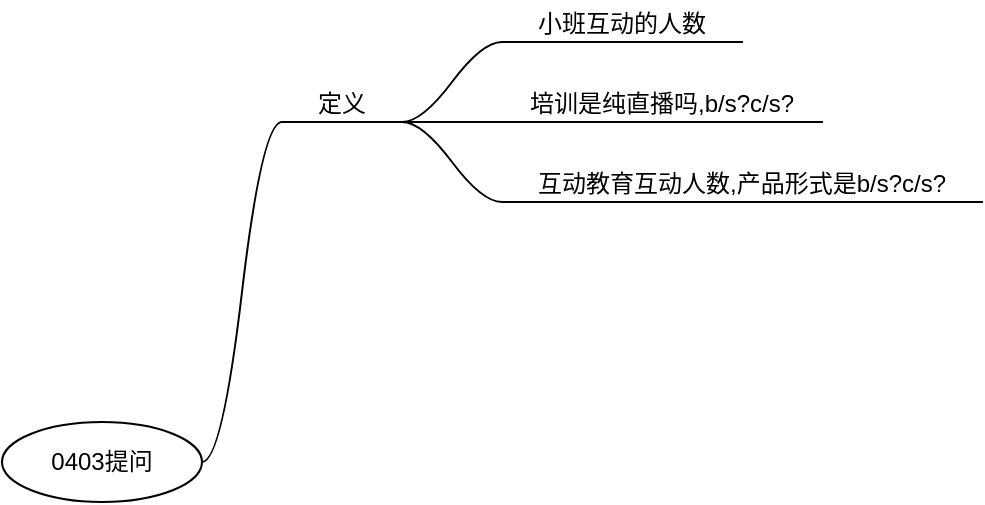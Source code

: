 <mxfile version="12.9.9" type="device" pages="5"><diagram id="fSsPrujW7fY3CKvQPe0S" name="第 1 页"><mxGraphModel dx="1662" dy="823" grid="1" gridSize="10" guides="1" tooltips="1" connect="1" arrows="1" fold="1" page="1" pageScale="1" pageWidth="827" pageHeight="1169" math="0" shadow="0"><root><mxCell id="0"/><mxCell id="1" parent="0"/><mxCell id="u_-yZ9LXJWBRkhO5XaCw-1" value="0403提问" style="ellipse;whiteSpace=wrap;html=1;align=center;newEdgeStyle={&quot;edgeStyle&quot;:&quot;entityRelationEdgeStyle&quot;,&quot;startArrow&quot;:&quot;none&quot;,&quot;endArrow&quot;:&quot;none&quot;,&quot;segment&quot;:10,&quot;curved&quot;:1};treeFolding=1;treeMoving=1;" parent="1" vertex="1"><mxGeometry x="190" y="230" width="100" height="40" as="geometry"/></mxCell><mxCell id="u_-yZ9LXJWBRkhO5XaCw-4" value="定义" style="whiteSpace=wrap;html=1;shape=partialRectangle;top=0;left=0;bottom=1;right=0;points=[[0,1],[1,1]];strokeColor=#000000;fillColor=none;align=center;verticalAlign=bottom;routingCenterY=0.5;snapToPoint=1;recursiveResize=0;autosize=1;treeFolding=1;treeMoving=1;newEdgeStyle={&quot;edgeStyle&quot;:&quot;entityRelationEdgeStyle&quot;,&quot;startArrow&quot;:&quot;none&quot;,&quot;endArrow&quot;:&quot;none&quot;,&quot;segment&quot;:10,&quot;curved&quot;:1};" parent="1" vertex="1"><mxGeometry x="330" y="60" width="60" height="20" as="geometry"/></mxCell><mxCell id="u_-yZ9LXJWBRkhO5XaCw-5" value="" style="edgeStyle=entityRelationEdgeStyle;startArrow=none;endArrow=none;segment=10;curved=1;" parent="1" source="u_-yZ9LXJWBRkhO5XaCw-1" target="u_-yZ9LXJWBRkhO5XaCw-4" edge="1"><mxGeometry relative="1" as="geometry"><mxPoint x="440" y="310" as="sourcePoint"/></mxGeometry></mxCell><mxCell id="u_-yZ9LXJWBRkhO5XaCw-8" value="小班互动的人数" style="whiteSpace=wrap;html=1;shape=partialRectangle;top=0;left=0;bottom=1;right=0;points=[[0,1],[1,1]];strokeColor=#000000;fillColor=none;align=center;verticalAlign=bottom;routingCenterY=0.5;snapToPoint=1;recursiveResize=0;autosize=1;treeFolding=1;treeMoving=1;newEdgeStyle={&quot;edgeStyle&quot;:&quot;entityRelationEdgeStyle&quot;,&quot;startArrow&quot;:&quot;none&quot;,&quot;endArrow&quot;:&quot;none&quot;,&quot;segment&quot;:10,&quot;curved&quot;:1};" parent="1" vertex="1"><mxGeometry x="440" y="20" width="120" height="20" as="geometry"/></mxCell><mxCell id="u_-yZ9LXJWBRkhO5XaCw-9" value="" style="edgeStyle=entityRelationEdgeStyle;startArrow=none;endArrow=none;segment=10;curved=1;" parent="1" source="u_-yZ9LXJWBRkhO5XaCw-4" target="u_-yZ9LXJWBRkhO5XaCw-8" edge="1"><mxGeometry relative="1" as="geometry"><mxPoint x="500" y="90" as="sourcePoint"/></mxGeometry></mxCell><mxCell id="u_-yZ9LXJWBRkhO5XaCw-10" value="培训是纯直播吗,b/s?c/s?" style="whiteSpace=wrap;html=1;shape=partialRectangle;top=0;left=0;bottom=1;right=0;points=[[0,1],[1,1]];strokeColor=#000000;fillColor=none;align=center;verticalAlign=bottom;routingCenterY=0.5;snapToPoint=1;recursiveResize=0;autosize=1;treeFolding=1;treeMoving=1;newEdgeStyle={&quot;edgeStyle&quot;:&quot;entityRelationEdgeStyle&quot;,&quot;startArrow&quot;:&quot;none&quot;,&quot;endArrow&quot;:&quot;none&quot;,&quot;segment&quot;:10,&quot;curved&quot;:1};" parent="1" vertex="1"><mxGeometry x="440" y="60" width="160" height="20" as="geometry"/></mxCell><mxCell id="u_-yZ9LXJWBRkhO5XaCw-11" value="" style="edgeStyle=entityRelationEdgeStyle;startArrow=none;endArrow=none;segment=10;curved=1;" parent="1" source="u_-yZ9LXJWBRkhO5XaCw-4" target="u_-yZ9LXJWBRkhO5XaCw-10" edge="1"><mxGeometry relative="1" as="geometry"><mxPoint x="450" y="120" as="sourcePoint"/></mxGeometry></mxCell><mxCell id="u_-yZ9LXJWBRkhO5XaCw-12" value="互动教育互动人数,产品形式是b/s?c/s?" style="whiteSpace=wrap;html=1;shape=partialRectangle;top=0;left=0;bottom=1;right=0;points=[[0,1],[1,1]];strokeColor=#000000;fillColor=none;align=center;verticalAlign=bottom;routingCenterY=0.5;snapToPoint=1;recursiveResize=0;autosize=1;treeFolding=1;treeMoving=1;newEdgeStyle={&quot;edgeStyle&quot;:&quot;entityRelationEdgeStyle&quot;,&quot;startArrow&quot;:&quot;none&quot;,&quot;endArrow&quot;:&quot;none&quot;,&quot;segment&quot;:10,&quot;curved&quot;:1};" parent="1" vertex="1"><mxGeometry x="440" y="100" width="240" height="20" as="geometry"/></mxCell><mxCell id="u_-yZ9LXJWBRkhO5XaCw-13" value="" style="edgeStyle=entityRelationEdgeStyle;startArrow=none;endArrow=none;segment=10;curved=1;" parent="1" source="u_-yZ9LXJWBRkhO5XaCw-4" target="u_-yZ9LXJWBRkhO5XaCw-12" edge="1"><mxGeometry relative="1" as="geometry"><mxPoint x="375" y="140" as="sourcePoint"/></mxGeometry></mxCell></root></mxGraphModel></diagram><diagram id="ePINOjU-5UbqpWzh4NCc" name="会议旁路"><mxGraphModel dx="1326" dy="807" grid="0" gridSize="10" guides="1" tooltips="1" connect="1" arrows="1" fold="1" page="1" pageScale="1" pageWidth="827" pageHeight="1169" math="0" shadow="0"><root><mxCell id="uF6rPzcfGL-a8es7umdL-0"/><mxCell id="uF6rPzcfGL-a8es7umdL-1" parent="uF6rPzcfGL-a8es7umdL-0"/><mxCell id="uF6rPzcfGL-a8es7umdL-28" style="edgeStyle=orthogonalEdgeStyle;rounded=0;orthogonalLoop=1;jettySize=auto;html=1;startArrow=none;startFill=0;strokeColor=#00FF00;" parent="uF6rPzcfGL-a8es7umdL-1" source="uF6rPzcfGL-a8es7umdL-2" target="uF6rPzcfGL-a8es7umdL-26" edge="1"><mxGeometry relative="1" as="geometry"/></mxCell><mxCell id="uF6rPzcfGL-a8es7umdL-2" value="" style="aspect=fixed;perimeter=ellipsePerimeter;html=1;align=center;shadow=0;dashed=0;spacingTop=3;image;image=img/lib/active_directory/users.svg;" parent="uF6rPzcfGL-a8es7umdL-1" vertex="1"><mxGeometry x="360" y="235" width="33" height="50" as="geometry"/></mxCell><mxCell id="uF6rPzcfGL-a8es7umdL-7" value="" style="rounded=0;orthogonalLoop=1;jettySize=auto;html=1;startArrow=classic;startFill=1;edgeStyle=orthogonalEdgeStyle;strokeColor=#FF0000;" parent="uF6rPzcfGL-a8es7umdL-1" source="uF6rPzcfGL-a8es7umdL-3" target="uF6rPzcfGL-a8es7umdL-8" edge="1"><mxGeometry relative="1" as="geometry"><mxPoint x="230" y="315" as="targetPoint"/><Array as="points"><mxPoint x="129" y="250"/></Array></mxGeometry></mxCell><mxCell id="uF6rPzcfGL-a8es7umdL-3" value="" style="aspect=fixed;perimeter=ellipsePerimeter;html=1;align=center;shadow=0;dashed=0;spacingTop=3;image;image=img/lib/active_directory/user.svg;" parent="uF6rPzcfGL-a8es7umdL-1" vertex="1"><mxGeometry x="120" y="120" width="18.5" height="50" as="geometry"/></mxCell><mxCell id="uF6rPzcfGL-a8es7umdL-18" style="rounded=0;orthogonalLoop=1;jettySize=auto;html=1;strokeColor=#FF0000;" parent="uF6rPzcfGL-a8es7umdL-1" source="uF6rPzcfGL-a8es7umdL-8" target="uF6rPzcfGL-a8es7umdL-2" edge="1"><mxGeometry relative="1" as="geometry"/></mxCell><mxCell id="uF6rPzcfGL-a8es7umdL-23" style="edgeStyle=none;rounded=0;orthogonalLoop=1;jettySize=auto;html=1;startArrow=none;startFill=0;strokeColor=#FF00FF;" parent="uF6rPzcfGL-a8es7umdL-1" source="uF6rPzcfGL-a8es7umdL-8" target="uF6rPzcfGL-a8es7umdL-22" edge="1"><mxGeometry relative="1" as="geometry"/></mxCell><mxCell id="uF6rPzcfGL-a8es7umdL-8" value="SFU" style="aspect=fixed;perimeter=ellipsePerimeter;html=1;align=center;shadow=0;dashed=0;spacingTop=3;image;image=img/lib/active_directory/generic_server.svg;labelPosition=center;verticalLabelPosition=middle;verticalAlign=middle;" parent="uF6rPzcfGL-a8es7umdL-1" vertex="1"><mxGeometry x="240" y="200" width="67.2" height="120" as="geometry"/></mxCell><mxCell id="uF6rPzcfGL-a8es7umdL-13" value="" style="aspect=fixed;perimeter=ellipsePerimeter;html=1;align=center;shadow=0;dashed=0;spacingTop=3;image;image=img/lib/active_directory/user.svg;" parent="uF6rPzcfGL-a8es7umdL-1" vertex="1"><mxGeometry x="120" y="270" width="18.5" height="50" as="geometry"/></mxCell><mxCell id="uF6rPzcfGL-a8es7umdL-25" style="edgeStyle=none;rounded=0;orthogonalLoop=1;jettySize=auto;html=1;startArrow=none;startFill=0;strokeColor=#FF00FF;" parent="uF6rPzcfGL-a8es7umdL-1" source="uF6rPzcfGL-a8es7umdL-22" target="uF6rPzcfGL-a8es7umdL-24" edge="1"><mxGeometry relative="1" as="geometry"/></mxCell><mxCell id="uF6rPzcfGL-a8es7umdL-22" value="旁路" style="aspect=fixed;perimeter=ellipsePerimeter;html=1;align=center;shadow=0;dashed=0;spacingTop=3;image;image=img/lib/active_directory/generic_server.svg;labelPosition=center;verticalLabelPosition=middle;verticalAlign=middle;" parent="uF6rPzcfGL-a8es7umdL-1" vertex="1"><mxGeometry x="240" y="360" width="67.2" height="120" as="geometry"/></mxCell><mxCell id="uF6rPzcfGL-a8es7umdL-24" value="" style="aspect=fixed;perimeter=ellipsePerimeter;html=1;align=center;shadow=0;dashed=0;spacingTop=3;image;image=img/lib/active_directory/users.svg;" parent="uF6rPzcfGL-a8es7umdL-1" vertex="1"><mxGeometry x="360" y="395" width="33" height="50" as="geometry"/></mxCell><mxCell id="uF6rPzcfGL-a8es7umdL-30" style="edgeStyle=orthogonalEdgeStyle;rounded=0;orthogonalLoop=1;jettySize=auto;html=1;startArrow=none;startFill=0;strokeColor=#00FF00;" parent="uF6rPzcfGL-a8es7umdL-1" source="uF6rPzcfGL-a8es7umdL-26" target="uF6rPzcfGL-a8es7umdL-13" edge="1"><mxGeometry relative="1" as="geometry"><mxPoint x="80" y="420" as="targetPoint"/><Array as="points"><mxPoint x="60" y="100"/><mxPoint x="60" y="300"/></Array></mxGeometry></mxCell><mxCell id="uF6rPzcfGL-a8es7umdL-26" value="合成" style="aspect=fixed;perimeter=ellipsePerimeter;html=1;align=center;shadow=0;dashed=0;spacingTop=3;image;image=img/lib/active_directory/generic_server.svg;labelPosition=center;verticalLabelPosition=middle;verticalAlign=middle;" parent="uF6rPzcfGL-a8es7umdL-1" vertex="1"><mxGeometry x="240" y="40" width="67.2" height="120" as="geometry"/></mxCell><mxCell id="uF6rPzcfGL-a8es7umdL-29" style="edgeStyle=orthogonalEdgeStyle;rounded=0;orthogonalLoop=1;jettySize=auto;html=1;startArrow=none;startFill=0;strokeColor=#00FF00;" parent="uF6rPzcfGL-a8es7umdL-1" source="uF6rPzcfGL-a8es7umdL-3" target="uF6rPzcfGL-a8es7umdL-26" edge="1"><mxGeometry relative="1" as="geometry"><mxPoint x="206" y="190" as="targetPoint"/><Array as="points"><mxPoint x="220" y="145"/><mxPoint x="220" y="145"/></Array></mxGeometry></mxCell><mxCell id="uF6rPzcfGL-a8es7umdL-17" value="" style="rounded=0;orthogonalLoop=1;jettySize=auto;html=1;startArrow=classic;startFill=1;edgeStyle=orthogonalEdgeStyle;strokeColor=#FF0000;" parent="uF6rPzcfGL-a8es7umdL-1" source="uF6rPzcfGL-a8es7umdL-8" target="uF6rPzcfGL-a8es7umdL-13" edge="1"><mxGeometry relative="1" as="geometry"><mxPoint x="140" y="380" as="targetPoint"/><Array as="points"><mxPoint x="160" y="300"/><mxPoint x="160" y="300"/></Array></mxGeometry></mxCell><mxCell id="uF6rPzcfGL-a8es7umdL-33" value="会议旁路模型&lt;br&gt;&lt;br&gt;&lt;div style=&quot;text-align: left&quot;&gt;&lt;span&gt;特点:&lt;/span&gt;&lt;/div&gt;&lt;div style=&quot;text-align: left&quot;&gt;&lt;span&gt;- 参与互动的在webrtc系统中,不参与互动在旁路系统中&lt;/span&gt;&lt;/div&gt;&lt;div style=&quot;text-align: left&quot;&gt;&lt;span&gt;- 有几个互动的参与者,非与会者者要拉去所有与会者的流&lt;/span&gt;&lt;/div&gt;&lt;div style=&quot;text-align: left&quot;&gt;&lt;span&gt;- 特定角色(老师)会接受其他与会者的流&lt;/span&gt;&lt;/div&gt;&lt;div style=&quot;text-align: left&quot;&gt;&lt;span&gt;&lt;br&gt;&lt;/span&gt;&lt;/div&gt;&lt;div style=&quot;text-align: left&quot;&gt;&lt;span&gt;要解决的问题:&lt;/span&gt;&lt;/div&gt;&lt;div style=&quot;text-align: left&quot;&gt;&lt;span&gt;- 弱网&lt;/span&gt;&lt;/div&gt;&lt;div style=&quot;text-align: left&quot;&gt;&lt;span&gt;- sfu最佳颗粒度(单会议最多人数)&lt;/span&gt;&lt;/div&gt;&lt;div style=&quot;text-align: left&quot;&gt;&lt;span&gt;- 就近接入,跨网跨地域(配合上面的颗粒度,需要一个感染模型)&lt;/span&gt;&lt;/div&gt;&lt;div style=&quot;text-align: left&quot;&gt;&lt;span&gt;- 录制同步等机制&lt;/span&gt;&lt;/div&gt;" style="text;html=1;strokeColor=none;fillColor=#ffffff;align=center;verticalAlign=middle;whiteSpace=wrap;rounded=0;labelBackgroundColor=none;labelBorderColor=none;" parent="uF6rPzcfGL-a8es7umdL-1" vertex="1"><mxGeometry x="440" y="120" width="330" height="200" as="geometry"/></mxCell></root></mxGraphModel></diagram><diagram name="直播连麦" id="QXB9KtVz55ynztKMXf_U"><mxGraphModel dx="1326" dy="807" grid="0" gridSize="10" guides="0" tooltips="1" connect="1" arrows="1" fold="1" page="1" pageScale="1" pageWidth="827" pageHeight="1169" math="0" shadow="0"><root><mxCell id="6YxUA49Hx4ih40mfpdZ0-0"/><mxCell id="6YxUA49Hx4ih40mfpdZ0-1" parent="6YxUA49Hx4ih40mfpdZ0-0"/><mxCell id="6YxUA49Hx4ih40mfpdZ0-5" value="" style="aspect=fixed;perimeter=ellipsePerimeter;html=1;align=center;shadow=0;dashed=0;spacingTop=3;image;image=img/lib/active_directory/user.svg;" parent="6YxUA49Hx4ih40mfpdZ0-1" vertex="1"><mxGeometry x="140" y="85" width="18.5" height="50" as="geometry"/></mxCell><mxCell id="W1NVXy6pQrSPkU8Kk0P5-5" style="rounded=0;orthogonalLoop=1;jettySize=auto;html=1;startArrow=classic;startFill=1;strokeColor=#FF00FF;" parent="6YxUA49Hx4ih40mfpdZ0-1" source="6YxUA49Hx4ih40mfpdZ0-8" target="6YxUA49Hx4ih40mfpdZ0-5" edge="1"><mxGeometry relative="1" as="geometry"/></mxCell><mxCell id="W1NVXy6pQrSPkU8Kk0P5-6" style="rounded=0;orthogonalLoop=1;jettySize=auto;html=1;startArrow=classic;startFill=1;strokeColor=#FF00FF;" parent="6YxUA49Hx4ih40mfpdZ0-1" source="6YxUA49Hx4ih40mfpdZ0-8" target="W1NVXy6pQrSPkU8Kk0P5-4" edge="1"><mxGeometry relative="1" as="geometry"/></mxCell><mxCell id="W1NVXy6pQrSPkU8Kk0P5-7" style="rounded=0;orthogonalLoop=1;jettySize=auto;html=1;startArrow=classic;startFill=1;strokeColor=#FF00FF;" parent="6YxUA49Hx4ih40mfpdZ0-1" source="6YxUA49Hx4ih40mfpdZ0-8" target="6YxUA49Hx4ih40mfpdZ0-9" edge="1"><mxGeometry relative="1" as="geometry"/></mxCell><mxCell id="6YxUA49Hx4ih40mfpdZ0-8" value="SFU" style="aspect=fixed;perimeter=ellipsePerimeter;html=1;align=center;shadow=0;dashed=0;spacingTop=3;image;image=img/lib/active_directory/generic_server.svg;labelPosition=center;verticalLabelPosition=middle;verticalAlign=middle;" parent="6YxUA49Hx4ih40mfpdZ0-1" vertex="1"><mxGeometry x="220" y="50" width="67.2" height="120" as="geometry"/></mxCell><mxCell id="W1NVXy6pQrSPkU8Kk0P5-8" style="edgeStyle=none;rounded=0;orthogonalLoop=1;jettySize=auto;html=1;startArrow=none;startFill=0;strokeColor=#FF00FF;" parent="6YxUA49Hx4ih40mfpdZ0-1" source="6YxUA49Hx4ih40mfpdZ0-9" target="6YxUA49Hx4ih40mfpdZ0-11" edge="1"><mxGeometry relative="1" as="geometry"/></mxCell><mxCell id="6YxUA49Hx4ih40mfpdZ0-9" value="" style="aspect=fixed;perimeter=ellipsePerimeter;html=1;align=center;shadow=0;dashed=0;spacingTop=3;image;image=img/lib/active_directory/user.svg;" parent="6YxUA49Hx4ih40mfpdZ0-1" vertex="1"><mxGeometry x="244.35" y="220" width="18.5" height="50" as="geometry"/></mxCell><mxCell id="W1NVXy6pQrSPkU8Kk0P5-1" style="edgeStyle=orthogonalEdgeStyle;rounded=0;orthogonalLoop=1;jettySize=auto;html=1;startArrow=none;startFill=0;strokeColor=#FF00FF;" parent="6YxUA49Hx4ih40mfpdZ0-1" source="6YxUA49Hx4ih40mfpdZ0-11" target="6YxUA49Hx4ih40mfpdZ0-12" edge="1"><mxGeometry relative="1" as="geometry"/></mxCell><mxCell id="6YxUA49Hx4ih40mfpdZ0-11" value="旁路" style="aspect=fixed;perimeter=ellipsePerimeter;html=1;align=center;shadow=0;dashed=0;spacingTop=3;image;image=img/lib/active_directory/generic_server.svg;labelPosition=center;verticalLabelPosition=middle;verticalAlign=middle;" parent="6YxUA49Hx4ih40mfpdZ0-1" vertex="1"><mxGeometry x="240" y="360" width="67.2" height="120" as="geometry"/></mxCell><mxCell id="6YxUA49Hx4ih40mfpdZ0-12" value="" style="aspect=fixed;perimeter=ellipsePerimeter;html=1;align=center;shadow=0;dashed=0;spacingTop=3;image;image=img/lib/active_directory/users.svg;" parent="6YxUA49Hx4ih40mfpdZ0-1" vertex="1"><mxGeometry x="360" y="395" width="33" height="50" as="geometry"/></mxCell><mxCell id="6YxUA49Hx4ih40mfpdZ0-17" value="直播连麦模型&lt;br&gt;&lt;br&gt;&lt;div style=&quot;text-align: left&quot;&gt;&lt;span&gt;特点:&lt;/span&gt;&lt;/div&gt;&lt;div style=&quot;text-align: left&quot;&gt;&lt;span&gt;- 参与互动的在webrtc系统中,不参与互动在旁路系统中&lt;/span&gt;&lt;/div&gt;&lt;div style=&quot;text-align: left&quot;&gt;- 特定角色(老师)才能将流推给非与会者&lt;/div&gt;&lt;div style=&quot;text-align: left&quot;&gt;- 除老师外的与会者的身份也可以变为非与会者&lt;/div&gt;&lt;div style=&quot;text-align: left&quot;&gt;- sfu压力减少,旁路入口稳定&lt;/div&gt;&lt;div style=&quot;text-align: left&quot;&gt;- 会议和旁路彻底分开,会议可以提前录制,直播可以后期处理&lt;/div&gt;&lt;div style=&quot;text-align: left&quot;&gt;&lt;span&gt;&lt;br&gt;&lt;/span&gt;&lt;/div&gt;&lt;div style=&quot;text-align: left&quot;&gt;&lt;span&gt;要解决的问题:&lt;/span&gt;&lt;/div&gt;&lt;div style=&quot;text-align: left&quot;&gt;- 老师端混流(技术手段可规避&lt;span&gt;)&lt;/span&gt;&lt;/div&gt;&lt;div style=&quot;text-align: left&quot;&gt;&lt;span&gt;- 老师端看学生(业务手段可规避),可采取合成方案&lt;/span&gt;&lt;/div&gt;&lt;div style=&quot;text-align: left&quot;&gt;&lt;span&gt;- 规定老师端硬件&lt;/span&gt;&lt;/div&gt;&lt;div style=&quot;text-align: left&quot;&gt;&lt;span&gt;- 同时与会者数量不能超过sfu最佳颗粒度&lt;/span&gt;&lt;/div&gt;" style="text;html=1;strokeColor=none;fillColor=#ffffff;align=center;verticalAlign=middle;whiteSpace=wrap;rounded=0;labelBackgroundColor=none;labelBorderColor=none;" parent="6YxUA49Hx4ih40mfpdZ0-1" vertex="1"><mxGeometry x="440" y="120" width="330" height="200" as="geometry"/></mxCell><mxCell id="W1NVXy6pQrSPkU8Kk0P5-4" value="" style="aspect=fixed;perimeter=ellipsePerimeter;html=1;align=center;shadow=0;dashed=0;spacingTop=3;image;image=img/lib/active_directory/user.svg;" parent="6YxUA49Hx4ih40mfpdZ0-1" vertex="1"><mxGeometry x="360" y="85" width="18.5" height="50" as="geometry"/></mxCell></root></mxGraphModel></diagram><diagram name="创新" id="PqPFY8GPTyBjsToiUeyI"><mxGraphModel dx="813" dy="470" grid="0" gridSize="10" guides="1" tooltips="0" connect="1" arrows="1" fold="1" page="1" pageScale="1" pageWidth="827" pageHeight="1169" math="0" shadow="0"><root><mxCell id="zQB6lnqfaNByuwGpoMz4-0"/><mxCell id="zQB6lnqfaNByuwGpoMz4-1" parent="zQB6lnqfaNByuwGpoMz4-0"/><mxCell id="FCB_EIYJqISmCGLOxfDl-4" style="edgeStyle=none;rounded=0;orthogonalLoop=1;jettySize=auto;html=1;startArrow=none;startFill=0;strokeColor=#FF00FF;" parent="zQB6lnqfaNByuwGpoMz4-1" source="zQB6lnqfaNByuwGpoMz4-2" target="FCB_EIYJqISmCGLOxfDl-5" edge="1"><mxGeometry relative="1" as="geometry"><mxPoint x="147" y="190" as="targetPoint"/></mxGeometry></mxCell><mxCell id="zQB6lnqfaNByuwGpoMz4-2" value="" style="aspect=fixed;perimeter=ellipsePerimeter;html=1;align=center;shadow=0;dashed=0;spacingTop=3;image;image=img/lib/active_directory/user.svg;" parent="zQB6lnqfaNByuwGpoMz4-1" vertex="1"><mxGeometry x="140" y="85" width="18.5" height="50" as="geometry"/></mxCell><mxCell id="zQB6lnqfaNByuwGpoMz4-3" style="rounded=0;orthogonalLoop=1;jettySize=auto;html=1;startArrow=classic;startFill=1;strokeColor=#FF00FF;" parent="zQB6lnqfaNByuwGpoMz4-1" source="zQB6lnqfaNByuwGpoMz4-6" target="zQB6lnqfaNByuwGpoMz4-2" edge="1"><mxGeometry relative="1" as="geometry"/></mxCell><mxCell id="zQB6lnqfaNByuwGpoMz4-4" style="rounded=0;orthogonalLoop=1;jettySize=auto;html=1;startArrow=classic;startFill=1;strokeColor=#FF00FF;" parent="zQB6lnqfaNByuwGpoMz4-1" source="zQB6lnqfaNByuwGpoMz4-6" target="zQB6lnqfaNByuwGpoMz4-13" edge="1"><mxGeometry relative="1" as="geometry"/></mxCell><mxCell id="zQB6lnqfaNByuwGpoMz4-5" style="rounded=0;orthogonalLoop=1;jettySize=auto;html=1;startArrow=classic;startFill=1;strokeColor=#FF00FF;" parent="zQB6lnqfaNByuwGpoMz4-1" source="zQB6lnqfaNByuwGpoMz4-6" target="zQB6lnqfaNByuwGpoMz4-8" edge="1"><mxGeometry relative="1" as="geometry"/></mxCell><mxCell id="FCB_EIYJqISmCGLOxfDl-0" value="webrtc" style="text;html=1;align=center;verticalAlign=middle;resizable=0;points=[];" parent="zQB6lnqfaNByuwGpoMz4-5" vertex="1" connectable="0"><mxGeometry x="0.211" relative="1" as="geometry"><mxPoint x="19.87" as="offset"/></mxGeometry></mxCell><mxCell id="zQB6lnqfaNByuwGpoMz4-6" value="SFU" style="aspect=fixed;perimeter=ellipsePerimeter;html=1;align=center;shadow=0;dashed=0;spacingTop=3;image;image=img/lib/active_directory/generic_server.svg;labelPosition=center;verticalLabelPosition=middle;verticalAlign=middle;" parent="zQB6lnqfaNByuwGpoMz4-1" vertex="1"><mxGeometry x="220" y="50" width="67.2" height="120" as="geometry"/></mxCell><mxCell id="zQB6lnqfaNByuwGpoMz4-7" style="edgeStyle=none;rounded=0;orthogonalLoop=1;jettySize=auto;html=1;startArrow=none;startFill=0;strokeColor=#FF00FF;" parent="zQB6lnqfaNByuwGpoMz4-1" source="zQB6lnqfaNByuwGpoMz4-8" target="zQB6lnqfaNByuwGpoMz4-10" edge="1"><mxGeometry relative="1" as="geometry"/></mxCell><mxCell id="FCB_EIYJqISmCGLOxfDl-1" value="rtmp" style="text;html=1;align=center;verticalAlign=middle;resizable=0;points=[];" parent="zQB6lnqfaNByuwGpoMz4-7" vertex="1" connectable="0"><mxGeometry x="-0.184" relative="1" as="geometry"><mxPoint x="19.4" y="13.63" as="offset"/></mxGeometry></mxCell><mxCell id="zQB6lnqfaNByuwGpoMz4-8" value="obs" style="aspect=fixed;perimeter=ellipsePerimeter;html=1;align=left;shadow=0;dashed=0;spacingTop=3;image;image=img/lib/active_directory/user.svg;labelPosition=right;verticalLabelPosition=middle;verticalAlign=middle;" parent="zQB6lnqfaNByuwGpoMz4-1" vertex="1"><mxGeometry x="244.35" y="220" width="18.5" height="50" as="geometry"/></mxCell><mxCell id="zQB6lnqfaNByuwGpoMz4-9" style="edgeStyle=orthogonalEdgeStyle;rounded=0;orthogonalLoop=1;jettySize=auto;html=1;startArrow=none;startFill=0;strokeColor=#FF00FF;" parent="zQB6lnqfaNByuwGpoMz4-1" source="zQB6lnqfaNByuwGpoMz4-10" target="zQB6lnqfaNByuwGpoMz4-11" edge="1"><mxGeometry relative="1" as="geometry"/></mxCell><mxCell id="zQB6lnqfaNByuwGpoMz4-10" value="旁路" style="aspect=fixed;perimeter=ellipsePerimeter;html=1;align=center;shadow=0;dashed=0;spacingTop=3;image;image=img/lib/active_directory/generic_server.svg;labelPosition=center;verticalLabelPosition=middle;verticalAlign=middle;" parent="zQB6lnqfaNByuwGpoMz4-1" vertex="1"><mxGeometry x="240" y="360" width="67.2" height="120" as="geometry"/></mxCell><mxCell id="zQB6lnqfaNByuwGpoMz4-11" value="" style="aspect=fixed;perimeter=ellipsePerimeter;html=1;align=center;shadow=0;dashed=0;spacingTop=3;image;image=img/lib/active_directory/users.svg;" parent="zQB6lnqfaNByuwGpoMz4-1" vertex="1"><mxGeometry x="360" y="395" width="33" height="50" as="geometry"/></mxCell><mxCell id="zQB6lnqfaNByuwGpoMz4-12" value="创新&lt;br&gt;&lt;br&gt;&lt;div style=&quot;text-align: left&quot;&gt;&lt;span&gt;特点:&lt;/span&gt;&lt;/div&gt;&lt;div style=&quot;text-align: left&quot;&gt;&lt;span&gt;- 参与互动的在webrtc系统中,不参与互动在旁路系统中&lt;/span&gt;&lt;/div&gt;&lt;div style=&quot;text-align: left&quot;&gt;- 特定角色(老师)才能将流推给非与会者&lt;/div&gt;&lt;div style=&quot;text-align: left&quot;&gt;- 除老师外的与会者的身份也可以变为非与会者&lt;/div&gt;&lt;div style=&quot;text-align: left&quot;&gt;- sfu压力减少,旁路入口稳定&lt;/div&gt;&lt;div style=&quot;text-align: left&quot;&gt;- 会议和旁路彻底分开,会议可以提前录制,直播可以后期处理&lt;/div&gt;&lt;div style=&quot;text-align: left&quot;&gt;&lt;span&gt;&lt;br&gt;&lt;/span&gt;&lt;/div&gt;&lt;div style=&quot;text-align: left&quot;&gt;&lt;span&gt;要解决的问题:&lt;/span&gt;&lt;/div&gt;&lt;div style=&quot;text-align: left&quot;&gt;&lt;span&gt;- 引入obs,业务上重新定义老师看学生&lt;/span&gt;&lt;/div&gt;&lt;div style=&quot;text-align: left&quot;&gt;&amp;nbsp; &amp;nbsp; - 老师端混流(obs混流&lt;span&gt;)&lt;/span&gt;&lt;/div&gt;&lt;div style=&quot;text-align: left&quot;&gt;&lt;span&gt;&amp;nbsp; &amp;nbsp; - 老师端看学生(电视墙方案)&lt;/span&gt;&lt;/div&gt;&lt;div style=&quot;text-align: left&quot;&gt;&lt;span&gt;- 规定老师端硬件&lt;/span&gt;&lt;/div&gt;&lt;div style=&quot;text-align: left&quot;&gt;&lt;span&gt;- 同时与会者数量不能超过sfu最佳颗粒度&lt;/span&gt;&lt;/div&gt;" style="text;html=1;strokeColor=none;fillColor=#ffffff;align=center;verticalAlign=middle;whiteSpace=wrap;rounded=0;labelBackgroundColor=none;labelBorderColor=none;" parent="zQB6lnqfaNByuwGpoMz4-1" vertex="1"><mxGeometry x="440" y="120" width="330" height="240" as="geometry"/></mxCell><mxCell id="zQB6lnqfaNByuwGpoMz4-13" value="" style="aspect=fixed;perimeter=ellipsePerimeter;html=1;align=center;shadow=0;dashed=0;spacingTop=3;image;image=img/lib/active_directory/user.svg;" parent="zQB6lnqfaNByuwGpoMz4-1" vertex="1"><mxGeometry x="360" y="85" width="18.5" height="50" as="geometry"/></mxCell><mxCell id="FCB_EIYJqISmCGLOxfDl-6" style="edgeStyle=none;rounded=0;orthogonalLoop=1;jettySize=auto;html=1;startArrow=none;startFill=0;strokeColor=#FF00FF;" parent="zQB6lnqfaNByuwGpoMz4-1" source="FCB_EIYJqISmCGLOxfDl-5" target="zQB6lnqfaNByuwGpoMz4-8" edge="1"><mxGeometry relative="1" as="geometry"/></mxCell><mxCell id="FCB_EIYJqISmCGLOxfDl-5" value="File" style="aspect=fixed;perimeter=ellipsePerimeter;html=1;align=center;shadow=0;dashed=0;spacingTop=3;image;image=img/lib/active_directory/generic_server.svg;labelBackgroundColor=#ffffff;fillColor=#ffffff;labelPosition=center;verticalLabelPosition=middle;verticalAlign=middle;" parent="zQB6lnqfaNByuwGpoMz4-1" vertex="1"><mxGeometry x="126.85" y="205" width="44.8" height="80" as="geometry"/></mxCell></root></mxGraphModel></diagram><diagram id="LPud8z_2JSJRzphBTBuG" name="媒体交互模块"><mxGraphModel dx="953" dy="591" grid="1" gridSize="10" guides="1" tooltips="1" connect="1" arrows="1" fold="1" page="1" pageScale="1" pageWidth="827" pageHeight="1169" math="0" shadow="0"><root><mxCell id="R12c1IpOqPt-calEfd0B-0"/><mxCell id="R12c1IpOqPt-calEfd0B-1" parent="R12c1IpOqPt-calEfd0B-0"/><mxCell id="b6Rt61BWxq3orC016NU1-0" value="meet" style="rounded=0;whiteSpace=wrap;html=1;labelPosition=center;verticalLabelPosition=top;align=center;verticalAlign=bottom;" vertex="1" parent="R12c1IpOqPt-calEfd0B-1"><mxGeometry x="40" y="40" width="200" height="440" as="geometry"/></mxCell><mxCell id="ltsbaFQMI8td2Jg3ckpc-24" style="edgeStyle=orthogonalEdgeStyle;rounded=0;orthogonalLoop=1;jettySize=auto;html=1;entryX=0.5;entryY=0;entryDx=0;entryDy=0;endArrow=none;endFill=0;strokeWidth=5;" edge="1" parent="R12c1IpOqPt-calEfd0B-1" source="ltsbaFQMI8td2Jg3ckpc-2" target="ltsbaFQMI8td2Jg3ckpc-15"><mxGeometry relative="1" as="geometry"/></mxCell><mxCell id="ltsbaFQMI8td2Jg3ckpc-2" value="live" style="rounded=0;whiteSpace=wrap;html=1;labelPosition=center;verticalLabelPosition=top;align=center;verticalAlign=bottom;" vertex="1" parent="R12c1IpOqPt-calEfd0B-1"><mxGeometry x="320" y="40" width="200" height="440" as="geometry"/></mxCell><mxCell id="ltsbaFQMI8td2Jg3ckpc-25" style="edgeStyle=orthogonalEdgeStyle;rounded=0;orthogonalLoop=1;jettySize=auto;html=1;endArrow=none;endFill=0;strokeWidth=5;" edge="1" parent="R12c1IpOqPt-calEfd0B-1" source="ltsbaFQMI8td2Jg3ckpc-3" target="ltsbaFQMI8td2Jg3ckpc-15"><mxGeometry relative="1" as="geometry"><Array as="points"><mxPoint x="700" y="510"/><mxPoint x="700" y="510"/></Array></mxGeometry></mxCell><mxCell id="ltsbaFQMI8td2Jg3ckpc-3" value="vod" style="rounded=0;whiteSpace=wrap;html=1;labelPosition=center;verticalLabelPosition=top;align=center;verticalAlign=bottom;" vertex="1" parent="R12c1IpOqPt-calEfd0B-1"><mxGeometry x="600" y="40" width="200" height="440" as="geometry"/></mxCell><mxCell id="ltsbaFQMI8td2Jg3ckpc-4" value="ice" style="rounded=0;whiteSpace=wrap;html=1;fillColor=#ffffff;" vertex="1" parent="R12c1IpOqPt-calEfd0B-1"><mxGeometry x="50" y="60" width="40" height="400" as="geometry"/></mxCell><mxCell id="ltsbaFQMI8td2Jg3ckpc-14" style="edgeStyle=orthogonalEdgeStyle;rounded=0;orthogonalLoop=1;jettySize=auto;html=1;endArrow=none;endFill=0;" edge="1" parent="R12c1IpOqPt-calEfd0B-1" source="ltsbaFQMI8td2Jg3ckpc-5" target="ltsbaFQMI8td2Jg3ckpc-6"><mxGeometry relative="1" as="geometry"><Array as="points"><mxPoint x="195" y="390"/><mxPoint x="195" y="390"/></Array></mxGeometry></mxCell><mxCell id="ltsbaFQMI8td2Jg3ckpc-16" style="edgeStyle=orthogonalEdgeStyle;rounded=0;orthogonalLoop=1;jettySize=auto;html=1;endArrow=none;endFill=0;strokeWidth=5;" edge="1" parent="R12c1IpOqPt-calEfd0B-1" source="ltsbaFQMI8td2Jg3ckpc-5" target="ltsbaFQMI8td2Jg3ckpc-15"><mxGeometry relative="1" as="geometry"><Array as="points"><mxPoint x="120" y="420"/><mxPoint x="120" y="420"/></Array></mxGeometry></mxCell><mxCell id="ltsbaFQMI8td2Jg3ckpc-5" value="signal" style="rounded=0;whiteSpace=wrap;html=1;fillColor=#ffffff;" vertex="1" parent="R12c1IpOqPt-calEfd0B-1"><mxGeometry x="100" y="320" width="120" height="60" as="geometry"/></mxCell><mxCell id="ltsbaFQMI8td2Jg3ckpc-6" value="sfu&lt;br&gt;kurento" style="rounded=0;whiteSpace=wrap;html=1;fillColor=#ffffff;" vertex="1" parent="R12c1IpOqPt-calEfd0B-1"><mxGeometry x="170" y="400" width="50" height="60" as="geometry"/></mxCell><mxCell id="ltsbaFQMI8td2Jg3ckpc-11" style="edgeStyle=orthogonalEdgeStyle;rounded=0;orthogonalLoop=1;jettySize=auto;html=1;endArrow=none;endFill=0;" edge="1" parent="R12c1IpOqPt-calEfd0B-1" source="ltsbaFQMI8td2Jg3ckpc-7" target="ltsbaFQMI8td2Jg3ckpc-5"><mxGeometry relative="1" as="geometry"><Array as="points"><mxPoint x="125" y="310"/><mxPoint x="125" y="310"/></Array></mxGeometry></mxCell><mxCell id="ltsbaFQMI8td2Jg3ckpc-7" value="主持人&lt;br&gt;client" style="rounded=0;whiteSpace=wrap;html=1;fillColor=#ffffff;" vertex="1" parent="R12c1IpOqPt-calEfd0B-1"><mxGeometry x="100" y="200" width="50" height="60" as="geometry"/></mxCell><mxCell id="ltsbaFQMI8td2Jg3ckpc-13" style="edgeStyle=orthogonalEdgeStyle;rounded=0;orthogonalLoop=1;jettySize=auto;html=1;endArrow=none;endFill=0;" edge="1" parent="R12c1IpOqPt-calEfd0B-1" source="ltsbaFQMI8td2Jg3ckpc-8" target="ltsbaFQMI8td2Jg3ckpc-5"><mxGeometry relative="1" as="geometry"><Array as="points"><mxPoint x="195" y="310"/><mxPoint x="195" y="310"/></Array></mxGeometry></mxCell><mxCell id="ltsbaFQMI8td2Jg3ckpc-8" value="与会者&lt;br&gt;web" style="rounded=0;whiteSpace=wrap;html=1;fillColor=#ffffff;" vertex="1" parent="R12c1IpOqPt-calEfd0B-1"><mxGeometry x="170" y="200" width="50" height="60" as="geometry"/></mxCell><mxCell id="ltsbaFQMI8td2Jg3ckpc-9" value="与会者&lt;br&gt;web" style="rounded=0;whiteSpace=wrap;html=1;fillColor=#ffffff;" vertex="1" parent="R12c1IpOqPt-calEfd0B-1"><mxGeometry x="170" y="130" width="50" height="60" as="geometry"/></mxCell><mxCell id="ltsbaFQMI8td2Jg3ckpc-10" value="与会者&lt;br&gt;web" style="rounded=0;whiteSpace=wrap;html=1;fillColor=#ffffff;" vertex="1" parent="R12c1IpOqPt-calEfd0B-1"><mxGeometry x="100" y="130" width="50" height="60" as="geometry"/></mxCell><mxCell id="ltsbaFQMI8td2Jg3ckpc-15" value="业务" style="rounded=0;whiteSpace=wrap;html=1;fillColor=#ffffff;" vertex="1" parent="R12c1IpOqPt-calEfd0B-1"><mxGeometry x="40" y="520" width="760" height="60" as="geometry"/></mxCell><mxCell id="ltsbaFQMI8td2Jg3ckpc-23" style="edgeStyle=orthogonalEdgeStyle;rounded=0;orthogonalLoop=1;jettySize=auto;html=1;entryX=0.5;entryY=1;entryDx=0;entryDy=0;endArrow=none;endFill=0;strokeWidth=1;" edge="1" parent="R12c1IpOqPt-calEfd0B-1" source="ltsbaFQMI8td2Jg3ckpc-17" target="ltsbaFQMI8td2Jg3ckpc-20"><mxGeometry relative="1" as="geometry"/></mxCell><mxCell id="ltsbaFQMI8td2Jg3ckpc-17" value="CDN" style="rounded=0;whiteSpace=wrap;html=1;fillColor=#ffffff;" vertex="1" parent="R12c1IpOqPt-calEfd0B-1"><mxGeometry x="340" y="170" width="160" height="70" as="geometry"/></mxCell><mxCell id="ltsbaFQMI8td2Jg3ckpc-22" style="edgeStyle=orthogonalEdgeStyle;rounded=0;orthogonalLoop=1;jettySize=auto;html=1;endArrow=none;endFill=0;strokeWidth=1;" edge="1" parent="R12c1IpOqPt-calEfd0B-1" source="ltsbaFQMI8td2Jg3ckpc-18" target="ltsbaFQMI8td2Jg3ckpc-17"><mxGeometry relative="1" as="geometry"/></mxCell><mxCell id="ltsbaFQMI8td2Jg3ckpc-18" value="Server&lt;br&gt;rtmp" style="rounded=0;whiteSpace=wrap;html=1;fillColor=#ffffff;" vertex="1" parent="R12c1IpOqPt-calEfd0B-1"><mxGeometry x="340" y="280" width="160" height="70" as="geometry"/></mxCell><mxCell id="ltsbaFQMI8td2Jg3ckpc-21" style="edgeStyle=orthogonalEdgeStyle;rounded=0;orthogonalLoop=1;jettySize=auto;html=1;endArrow=none;endFill=0;strokeWidth=1;" edge="1" parent="R12c1IpOqPt-calEfd0B-1" source="ltsbaFQMI8td2Jg3ckpc-19" target="ltsbaFQMI8td2Jg3ckpc-18"><mxGeometry relative="1" as="geometry"/></mxCell><mxCell id="ltsbaFQMI8td2Jg3ckpc-19" value="推流Clinet&lt;br&gt;双屏+后台程序+屏幕" style="rounded=0;whiteSpace=wrap;html=1;fillColor=#ffffff;" vertex="1" parent="R12c1IpOqPt-calEfd0B-1"><mxGeometry x="340" y="390" width="160" height="70" as="geometry"/></mxCell><mxCell id="ltsbaFQMI8td2Jg3ckpc-20" value="拉流Clinet&lt;br&gt;web" style="rounded=0;whiteSpace=wrap;html=1;fillColor=#ffffff;" vertex="1" parent="R12c1IpOqPt-calEfd0B-1"><mxGeometry x="340" y="60" width="160" height="70" as="geometry"/></mxCell><mxCell id="ltsbaFQMI8td2Jg3ckpc-26" value="上传" style="rounded=0;whiteSpace=wrap;html=1;fillColor=#ffffff;" vertex="1" parent="R12c1IpOqPt-calEfd0B-1"><mxGeometry x="620" y="70" width="160" height="70" as="geometry"/></mxCell><mxCell id="ltsbaFQMI8td2Jg3ckpc-27" value="转码" style="rounded=0;whiteSpace=wrap;html=1;fillColor=#ffffff;" vertex="1" parent="R12c1IpOqPt-calEfd0B-1"><mxGeometry x="620" y="170" width="160" height="70" as="geometry"/></mxCell><mxCell id="ltsbaFQMI8td2Jg3ckpc-28" value="播放" style="rounded=0;whiteSpace=wrap;html=1;fillColor=#ffffff;" vertex="1" parent="R12c1IpOqPt-calEfd0B-1"><mxGeometry x="620" y="270" width="160" height="70" as="geometry"/></mxCell></root></mxGraphModel></diagram></mxfile>